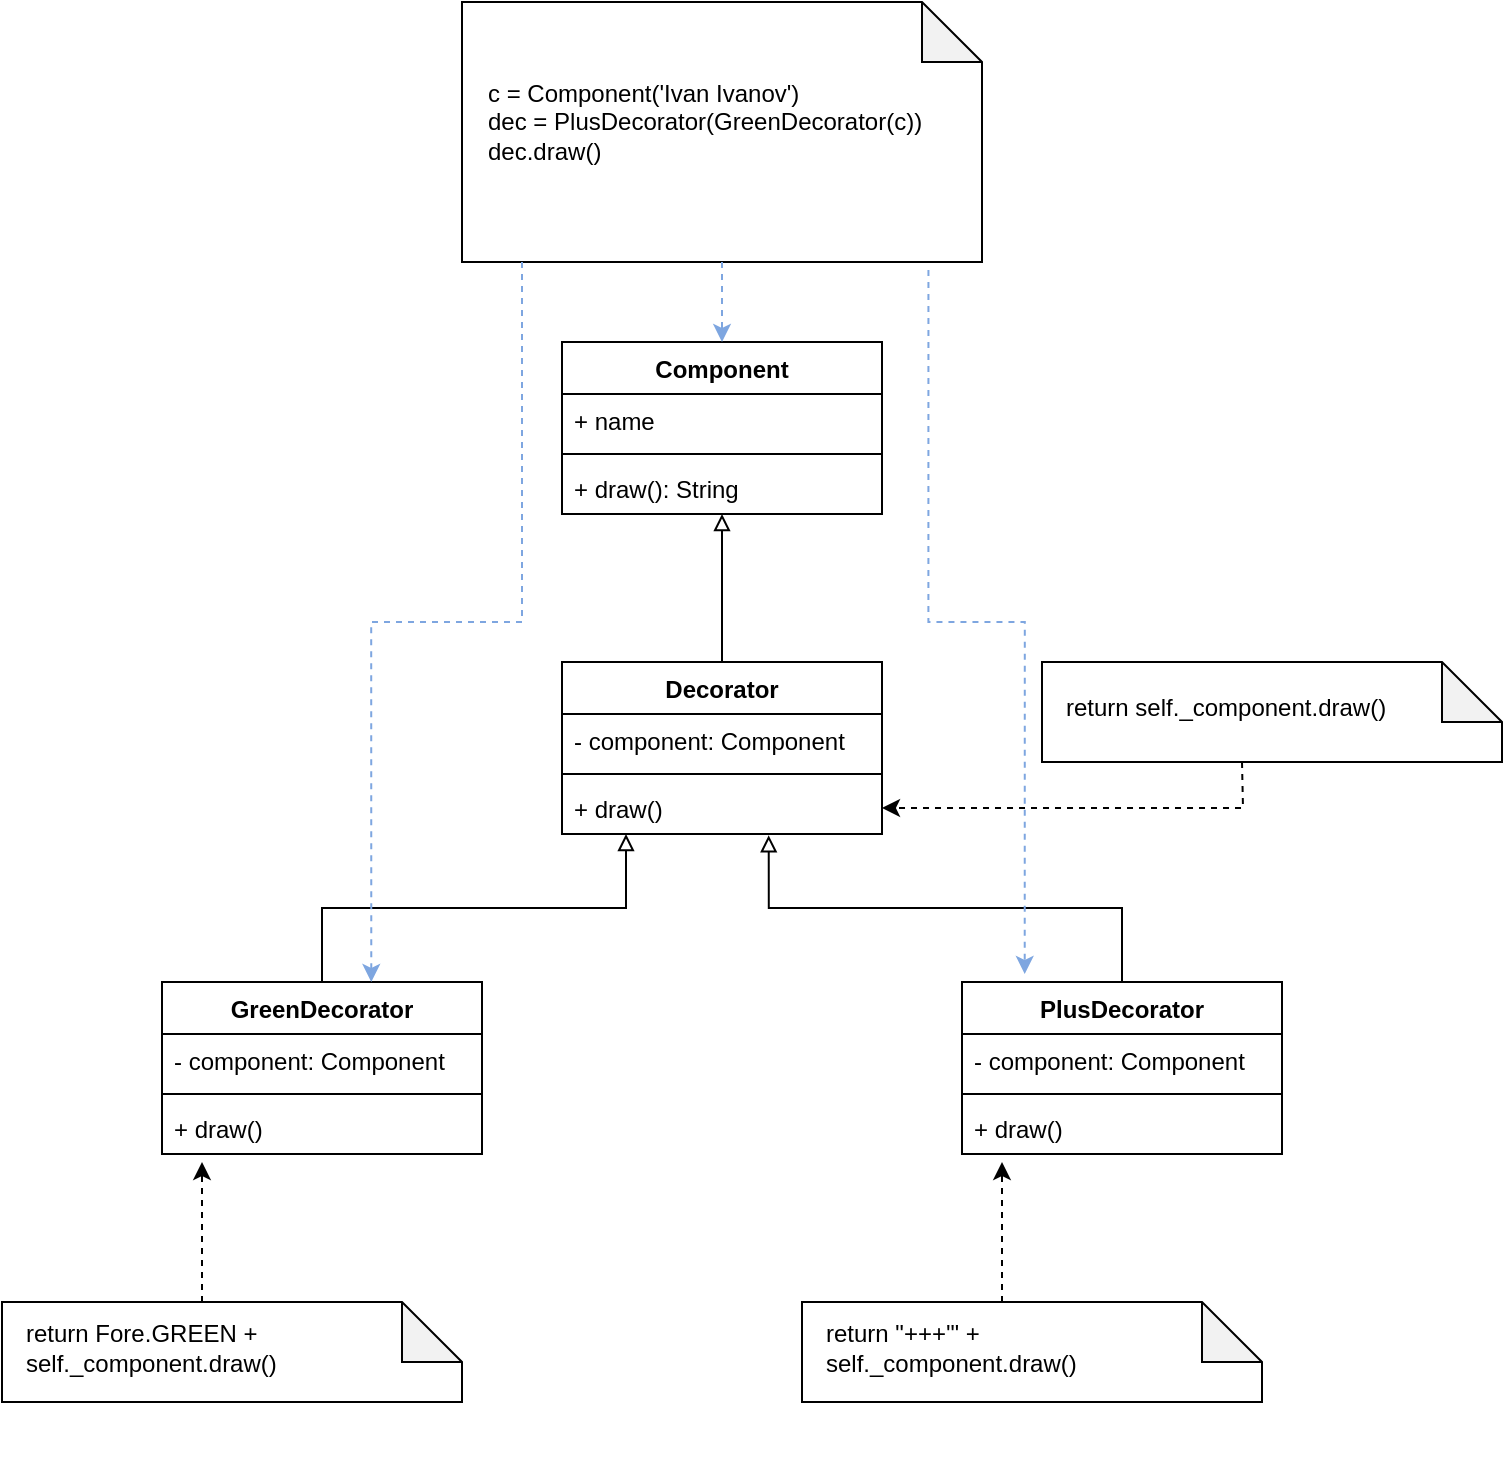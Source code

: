 <mxfile version="20.8.16" type="device"><diagram name="Page-1" id="j6EHFTp7KU41BgyAqLMx"><mxGraphModel dx="1100" dy="817" grid="1" gridSize="10" guides="1" tooltips="1" connect="1" arrows="1" fold="1" page="1" pageScale="1" pageWidth="850" pageHeight="1100" math="0" shadow="0"><root><mxCell id="0"/><mxCell id="1" parent="0"/><mxCell id="6j8XXtnQVdXxwiaLP60p-1" value="Component" style="swimlane;fontStyle=1;align=center;verticalAlign=top;childLayout=stackLayout;horizontal=1;startSize=26;horizontalStack=0;resizeParent=1;resizeParentMax=0;resizeLast=0;collapsible=1;marginBottom=0;" vertex="1" parent="1"><mxGeometry x="320" y="360" width="160" height="86" as="geometry"/></mxCell><mxCell id="6j8XXtnQVdXxwiaLP60p-2" value="+ name" style="text;strokeColor=none;fillColor=none;align=left;verticalAlign=top;spacingLeft=4;spacingRight=4;overflow=hidden;rotatable=0;points=[[0,0.5],[1,0.5]];portConstraint=eastwest;" vertex="1" parent="6j8XXtnQVdXxwiaLP60p-1"><mxGeometry y="26" width="160" height="26" as="geometry"/></mxCell><mxCell id="6j8XXtnQVdXxwiaLP60p-3" value="" style="line;strokeWidth=1;fillColor=none;align=left;verticalAlign=middle;spacingTop=-1;spacingLeft=3;spacingRight=3;rotatable=0;labelPosition=right;points=[];portConstraint=eastwest;strokeColor=inherit;" vertex="1" parent="6j8XXtnQVdXxwiaLP60p-1"><mxGeometry y="52" width="160" height="8" as="geometry"/></mxCell><mxCell id="6j8XXtnQVdXxwiaLP60p-4" value="+ draw(): String&#10;" style="text;strokeColor=none;fillColor=none;align=left;verticalAlign=top;spacingLeft=4;spacingRight=4;overflow=hidden;rotatable=0;points=[[0,0.5],[1,0.5]];portConstraint=eastwest;" vertex="1" parent="6j8XXtnQVdXxwiaLP60p-1"><mxGeometry y="60" width="160" height="26" as="geometry"/></mxCell><mxCell id="6j8XXtnQVdXxwiaLP60p-14" style="edgeStyle=orthogonalEdgeStyle;rounded=0;orthogonalLoop=1;jettySize=auto;html=1;entryX=0.5;entryY=1;entryDx=0;entryDy=0;entryPerimeter=0;endArrow=block;endFill=0;" edge="1" parent="1" source="6j8XXtnQVdXxwiaLP60p-5" target="6j8XXtnQVdXxwiaLP60p-4"><mxGeometry relative="1" as="geometry"/></mxCell><mxCell id="6j8XXtnQVdXxwiaLP60p-5" value="Decorator" style="swimlane;fontStyle=1;align=center;verticalAlign=top;childLayout=stackLayout;horizontal=1;startSize=26;horizontalStack=0;resizeParent=1;resizeParentMax=0;resizeLast=0;collapsible=1;marginBottom=0;" vertex="1" parent="1"><mxGeometry x="320" y="520" width="160" height="86" as="geometry"/></mxCell><mxCell id="6j8XXtnQVdXxwiaLP60p-6" value="- component: Component" style="text;strokeColor=none;fillColor=none;align=left;verticalAlign=top;spacingLeft=4;spacingRight=4;overflow=hidden;rotatable=0;points=[[0,0.5],[1,0.5]];portConstraint=eastwest;" vertex="1" parent="6j8XXtnQVdXxwiaLP60p-5"><mxGeometry y="26" width="160" height="26" as="geometry"/></mxCell><mxCell id="6j8XXtnQVdXxwiaLP60p-7" value="" style="line;strokeWidth=1;fillColor=none;align=left;verticalAlign=middle;spacingTop=-1;spacingLeft=3;spacingRight=3;rotatable=0;labelPosition=right;points=[];portConstraint=eastwest;strokeColor=inherit;" vertex="1" parent="6j8XXtnQVdXxwiaLP60p-5"><mxGeometry y="52" width="160" height="8" as="geometry"/></mxCell><mxCell id="6j8XXtnQVdXxwiaLP60p-8" value="+ draw()" style="text;strokeColor=none;fillColor=none;align=left;verticalAlign=top;spacingLeft=4;spacingRight=4;overflow=hidden;rotatable=0;points=[[0,0.5],[1,0.5]];portConstraint=eastwest;" vertex="1" parent="6j8XXtnQVdXxwiaLP60p-5"><mxGeometry y="60" width="160" height="26" as="geometry"/></mxCell><mxCell id="6j8XXtnQVdXxwiaLP60p-11" value="" style="group" vertex="1" connectable="0" parent="1"><mxGeometry x="560" y="520" width="230" height="50" as="geometry"/></mxCell><mxCell id="6j8XXtnQVdXxwiaLP60p-9" value="" style="shape=note;whiteSpace=wrap;html=1;backgroundOutline=1;darkOpacity=0.05;" vertex="1" parent="6j8XXtnQVdXxwiaLP60p-11"><mxGeometry width="230" height="50" as="geometry"/></mxCell><mxCell id="6j8XXtnQVdXxwiaLP60p-10" value="return self._component.draw()" style="text;html=1;strokeColor=none;fillColor=none;align=left;verticalAlign=middle;whiteSpace=wrap;rounded=0;" vertex="1" parent="6j8XXtnQVdXxwiaLP60p-11"><mxGeometry x="10" y="5" width="180" height="36" as="geometry"/></mxCell><mxCell id="6j8XXtnQVdXxwiaLP60p-13" style="edgeStyle=orthogonalEdgeStyle;rounded=0;orthogonalLoop=1;jettySize=auto;html=1;dashed=1;" edge="1" parent="1" target="6j8XXtnQVdXxwiaLP60p-8"><mxGeometry relative="1" as="geometry"><mxPoint x="660" y="570" as="sourcePoint"/></mxGeometry></mxCell><mxCell id="6j8XXtnQVdXxwiaLP60p-32" style="edgeStyle=orthogonalEdgeStyle;rounded=0;orthogonalLoop=1;jettySize=auto;html=1;entryX=0.2;entryY=1;entryDx=0;entryDy=0;entryPerimeter=0;endArrow=block;endFill=0;" edge="1" parent="1" source="6j8XXtnQVdXxwiaLP60p-15" target="6j8XXtnQVdXxwiaLP60p-8"><mxGeometry relative="1" as="geometry"/></mxCell><mxCell id="6j8XXtnQVdXxwiaLP60p-15" value="GreenDecorator" style="swimlane;fontStyle=1;align=center;verticalAlign=top;childLayout=stackLayout;horizontal=1;startSize=26;horizontalStack=0;resizeParent=1;resizeParentMax=0;resizeLast=0;collapsible=1;marginBottom=0;" vertex="1" parent="1"><mxGeometry x="120" y="680" width="160" height="86" as="geometry"/></mxCell><mxCell id="6j8XXtnQVdXxwiaLP60p-16" value="- component: Component" style="text;strokeColor=none;fillColor=none;align=left;verticalAlign=top;spacingLeft=4;spacingRight=4;overflow=hidden;rotatable=0;points=[[0,0.5],[1,0.5]];portConstraint=eastwest;" vertex="1" parent="6j8XXtnQVdXxwiaLP60p-15"><mxGeometry y="26" width="160" height="26" as="geometry"/></mxCell><mxCell id="6j8XXtnQVdXxwiaLP60p-17" value="" style="line;strokeWidth=1;fillColor=none;align=left;verticalAlign=middle;spacingTop=-1;spacingLeft=3;spacingRight=3;rotatable=0;labelPosition=right;points=[];portConstraint=eastwest;strokeColor=inherit;" vertex="1" parent="6j8XXtnQVdXxwiaLP60p-15"><mxGeometry y="52" width="160" height="8" as="geometry"/></mxCell><mxCell id="6j8XXtnQVdXxwiaLP60p-18" value="+ draw()" style="text;strokeColor=none;fillColor=none;align=left;verticalAlign=top;spacingLeft=4;spacingRight=4;overflow=hidden;rotatable=0;points=[[0,0.5],[1,0.5]];portConstraint=eastwest;" vertex="1" parent="6j8XXtnQVdXxwiaLP60p-15"><mxGeometry y="60" width="160" height="26" as="geometry"/></mxCell><mxCell id="6j8XXtnQVdXxwiaLP60p-19" value="" style="group" vertex="1" connectable="0" parent="1"><mxGeometry x="40" y="840" width="230" height="80" as="geometry"/></mxCell><mxCell id="6j8XXtnQVdXxwiaLP60p-20" value="" style="shape=note;whiteSpace=wrap;html=1;backgroundOutline=1;darkOpacity=0.05;" vertex="1" parent="6j8XXtnQVdXxwiaLP60p-19"><mxGeometry width="230" height="50" as="geometry"/></mxCell><mxCell id="6j8XXtnQVdXxwiaLP60p-21" value="return Fore.GREEN + self._component.draw()" style="text;html=1;strokeColor=none;fillColor=none;align=left;verticalAlign=middle;whiteSpace=wrap;rounded=0;" vertex="1" parent="6j8XXtnQVdXxwiaLP60p-19"><mxGeometry x="10" y="5" width="180" height="36" as="geometry"/></mxCell><mxCell id="6j8XXtnQVdXxwiaLP60p-23" style="edgeStyle=orthogonalEdgeStyle;rounded=0;orthogonalLoop=1;jettySize=auto;html=1;endArrow=classic;endFill=1;dashed=1;exitX=0;exitY=0;exitDx=100;exitDy=0;exitPerimeter=0;" edge="1" parent="1" source="6j8XXtnQVdXxwiaLP60p-20"><mxGeometry relative="1" as="geometry"><mxPoint x="140" y="770" as="targetPoint"/></mxGeometry></mxCell><mxCell id="6j8XXtnQVdXxwiaLP60p-33" style="edgeStyle=orthogonalEdgeStyle;rounded=0;orthogonalLoop=1;jettySize=auto;html=1;entryX=0.646;entryY=1.026;entryDx=0;entryDy=0;entryPerimeter=0;endArrow=block;endFill=0;" edge="1" parent="1" source="6j8XXtnQVdXxwiaLP60p-24" target="6j8XXtnQVdXxwiaLP60p-8"><mxGeometry relative="1" as="geometry"/></mxCell><mxCell id="6j8XXtnQVdXxwiaLP60p-24" value="PlusDecorator" style="swimlane;fontStyle=1;align=center;verticalAlign=top;childLayout=stackLayout;horizontal=1;startSize=26;horizontalStack=0;resizeParent=1;resizeParentMax=0;resizeLast=0;collapsible=1;marginBottom=0;" vertex="1" parent="1"><mxGeometry x="520" y="680" width="160" height="86" as="geometry"/></mxCell><mxCell id="6j8XXtnQVdXxwiaLP60p-25" value="- component: Component" style="text;strokeColor=none;fillColor=none;align=left;verticalAlign=top;spacingLeft=4;spacingRight=4;overflow=hidden;rotatable=0;points=[[0,0.5],[1,0.5]];portConstraint=eastwest;" vertex="1" parent="6j8XXtnQVdXxwiaLP60p-24"><mxGeometry y="26" width="160" height="26" as="geometry"/></mxCell><mxCell id="6j8XXtnQVdXxwiaLP60p-26" value="" style="line;strokeWidth=1;fillColor=none;align=left;verticalAlign=middle;spacingTop=-1;spacingLeft=3;spacingRight=3;rotatable=0;labelPosition=right;points=[];portConstraint=eastwest;strokeColor=inherit;" vertex="1" parent="6j8XXtnQVdXxwiaLP60p-24"><mxGeometry y="52" width="160" height="8" as="geometry"/></mxCell><mxCell id="6j8XXtnQVdXxwiaLP60p-27" value="+ draw()" style="text;strokeColor=none;fillColor=none;align=left;verticalAlign=top;spacingLeft=4;spacingRight=4;overflow=hidden;rotatable=0;points=[[0,0.5],[1,0.5]];portConstraint=eastwest;" vertex="1" parent="6j8XXtnQVdXxwiaLP60p-24"><mxGeometry y="60" width="160" height="26" as="geometry"/></mxCell><mxCell id="6j8XXtnQVdXxwiaLP60p-28" value="" style="group" vertex="1" connectable="0" parent="1"><mxGeometry x="440" y="840" width="230" height="80" as="geometry"/></mxCell><mxCell id="6j8XXtnQVdXxwiaLP60p-29" value="" style="shape=note;whiteSpace=wrap;html=1;backgroundOutline=1;darkOpacity=0.05;" vertex="1" parent="6j8XXtnQVdXxwiaLP60p-28"><mxGeometry width="230" height="50" as="geometry"/></mxCell><mxCell id="6j8XXtnQVdXxwiaLP60p-30" value="return &quot;+++'&quot; + self._component.draw()" style="text;html=1;strokeColor=none;fillColor=none;align=left;verticalAlign=middle;whiteSpace=wrap;rounded=0;" vertex="1" parent="6j8XXtnQVdXxwiaLP60p-28"><mxGeometry x="10" y="5" width="180" height="36" as="geometry"/></mxCell><mxCell id="6j8XXtnQVdXxwiaLP60p-31" style="edgeStyle=orthogonalEdgeStyle;rounded=0;orthogonalLoop=1;jettySize=auto;html=1;endArrow=classic;endFill=1;dashed=1;exitX=0;exitY=0;exitDx=100;exitDy=0;exitPerimeter=0;" edge="1" parent="1" source="6j8XXtnQVdXxwiaLP60p-29"><mxGeometry relative="1" as="geometry"><mxPoint x="540" y="770" as="targetPoint"/></mxGeometry></mxCell><mxCell id="6j8XXtnQVdXxwiaLP60p-34" value="" style="group" vertex="1" connectable="0" parent="1"><mxGeometry x="270" y="190" width="260" height="130" as="geometry"/></mxCell><mxCell id="6j8XXtnQVdXxwiaLP60p-35" value="" style="shape=note;whiteSpace=wrap;html=1;backgroundOutline=1;darkOpacity=0.05;" vertex="1" parent="6j8XXtnQVdXxwiaLP60p-34"><mxGeometry width="260" height="130" as="geometry"/></mxCell><mxCell id="6j8XXtnQVdXxwiaLP60p-36" value="c = Component('Ivan Ivanov')&lt;br&gt;dec = PlusDecorator(GreenDecorator(c))&lt;br&gt;dec.draw()" style="text;html=1;strokeColor=none;fillColor=none;align=left;verticalAlign=middle;whiteSpace=wrap;rounded=0;" vertex="1" parent="6j8XXtnQVdXxwiaLP60p-34"><mxGeometry x="11.3" y="13" width="238.7" height="93.6" as="geometry"/></mxCell><mxCell id="6j8XXtnQVdXxwiaLP60p-43" style="edgeStyle=orthogonalEdgeStyle;rounded=0;orthogonalLoop=1;jettySize=auto;html=1;entryX=0.196;entryY=-0.047;entryDx=0;entryDy=0;entryPerimeter=0;dashed=1;strokeColor=#7EA6E0;endArrow=classic;endFill=1;exitX=0.897;exitY=1.031;exitDx=0;exitDy=0;exitPerimeter=0;" edge="1" parent="1" source="6j8XXtnQVdXxwiaLP60p-35" target="6j8XXtnQVdXxwiaLP60p-24"><mxGeometry relative="1" as="geometry"/></mxCell><mxCell id="6j8XXtnQVdXxwiaLP60p-44" style="edgeStyle=orthogonalEdgeStyle;rounded=0;orthogonalLoop=1;jettySize=auto;html=1;entryX=0.654;entryY=0;entryDx=0;entryDy=0;entryPerimeter=0;dashed=1;strokeColor=#7EA6E0;endArrow=classic;endFill=1;" edge="1" parent="1" target="6j8XXtnQVdXxwiaLP60p-15"><mxGeometry relative="1" as="geometry"><mxPoint x="300" y="320" as="sourcePoint"/><Array as="points"><mxPoint x="300" y="500"/><mxPoint x="225" y="500"/></Array></mxGeometry></mxCell><mxCell id="6j8XXtnQVdXxwiaLP60p-45" style="edgeStyle=orthogonalEdgeStyle;rounded=0;orthogonalLoop=1;jettySize=auto;html=1;entryX=0.5;entryY=0;entryDx=0;entryDy=0;dashed=1;strokeColor=#7EA6E0;endArrow=classic;endFill=1;" edge="1" parent="1" source="6j8XXtnQVdXxwiaLP60p-35" target="6j8XXtnQVdXxwiaLP60p-1"><mxGeometry relative="1" as="geometry"/></mxCell></root></mxGraphModel></diagram></mxfile>